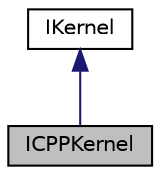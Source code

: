 digraph "ICPPKernel"
{
 // LATEX_PDF_SIZE
  edge [fontname="Helvetica",fontsize="10",labelfontname="Helvetica",labelfontsize="10"];
  node [fontname="Helvetica",fontsize="10",shape=record];
  Node1 [label="ICPPKernel",height=0.2,width=0.4,color="black", fillcolor="grey75", style="filled", fontcolor="black",tooltip="Common interface for all kernels implemented in C++."];
  Node2 -> Node1 [dir="back",color="midnightblue",fontsize="10",style="solid",fontname="Helvetica"];
  Node2 [label="IKernel",height=0.2,width=0.4,color="black", fillcolor="white", style="filled",URL="$classarm__compute_1_1_i_kernel.xhtml",tooltip="Common information for all the kernels."];
}
